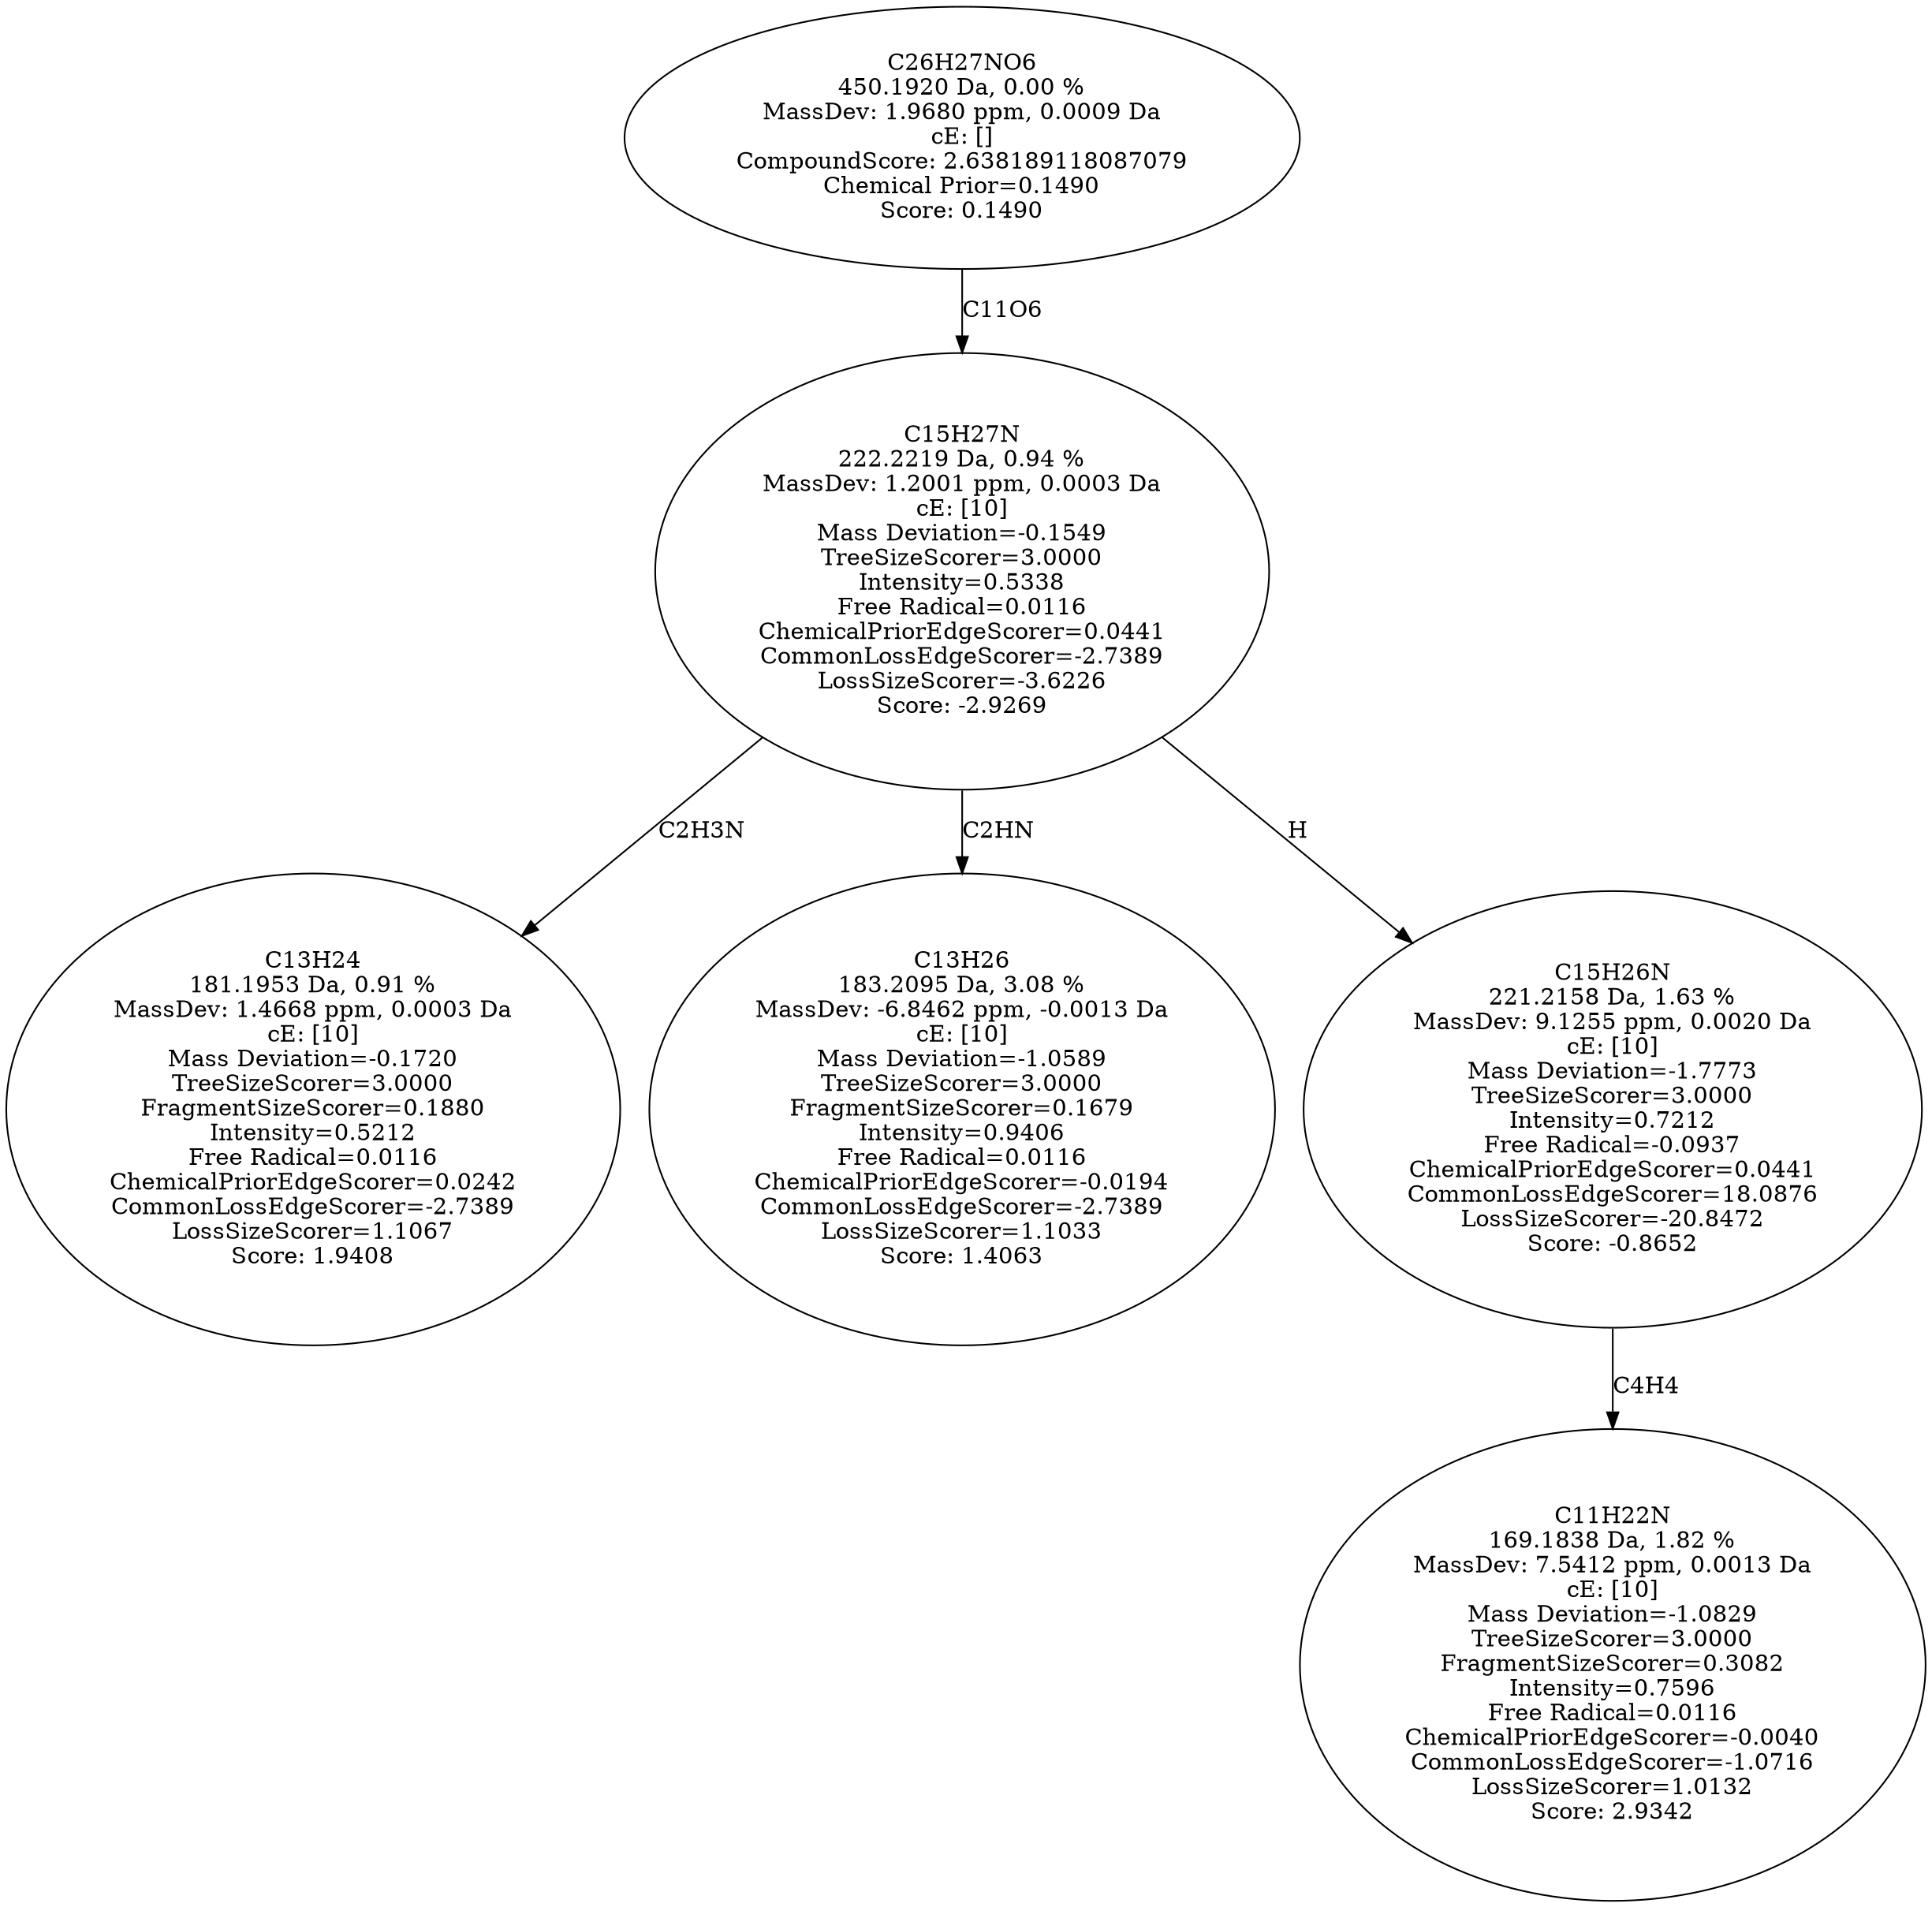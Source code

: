 strict digraph {
v1 [label="C13H24\n181.1953 Da, 0.91 %\nMassDev: 1.4668 ppm, 0.0003 Da\ncE: [10]\nMass Deviation=-0.1720\nTreeSizeScorer=3.0000\nFragmentSizeScorer=0.1880\nIntensity=0.5212\nFree Radical=0.0116\nChemicalPriorEdgeScorer=0.0242\nCommonLossEdgeScorer=-2.7389\nLossSizeScorer=1.1067\nScore: 1.9408"];
v2 [label="C13H26\n183.2095 Da, 3.08 %\nMassDev: -6.8462 ppm, -0.0013 Da\ncE: [10]\nMass Deviation=-1.0589\nTreeSizeScorer=3.0000\nFragmentSizeScorer=0.1679\nIntensity=0.9406\nFree Radical=0.0116\nChemicalPriorEdgeScorer=-0.0194\nCommonLossEdgeScorer=-2.7389\nLossSizeScorer=1.1033\nScore: 1.4063"];
v3 [label="C11H22N\n169.1838 Da, 1.82 %\nMassDev: 7.5412 ppm, 0.0013 Da\ncE: [10]\nMass Deviation=-1.0829\nTreeSizeScorer=3.0000\nFragmentSizeScorer=0.3082\nIntensity=0.7596\nFree Radical=0.0116\nChemicalPriorEdgeScorer=-0.0040\nCommonLossEdgeScorer=-1.0716\nLossSizeScorer=1.0132\nScore: 2.9342"];
v4 [label="C15H26N\n221.2158 Da, 1.63 %\nMassDev: 9.1255 ppm, 0.0020 Da\ncE: [10]\nMass Deviation=-1.7773\nTreeSizeScorer=3.0000\nIntensity=0.7212\nFree Radical=-0.0937\nChemicalPriorEdgeScorer=0.0441\nCommonLossEdgeScorer=18.0876\nLossSizeScorer=-20.8472\nScore: -0.8652"];
v5 [label="C15H27N\n222.2219 Da, 0.94 %\nMassDev: 1.2001 ppm, 0.0003 Da\ncE: [10]\nMass Deviation=-0.1549\nTreeSizeScorer=3.0000\nIntensity=0.5338\nFree Radical=0.0116\nChemicalPriorEdgeScorer=0.0441\nCommonLossEdgeScorer=-2.7389\nLossSizeScorer=-3.6226\nScore: -2.9269"];
v6 [label="C26H27NO6\n450.1920 Da, 0.00 %\nMassDev: 1.9680 ppm, 0.0009 Da\ncE: []\nCompoundScore: 2.638189118087079\nChemical Prior=0.1490\nScore: 0.1490"];
v5 -> v1 [label="C2H3N"];
v5 -> v2 [label="C2HN"];
v4 -> v3 [label="C4H4"];
v5 -> v4 [label="H"];
v6 -> v5 [label="C11O6"];
}